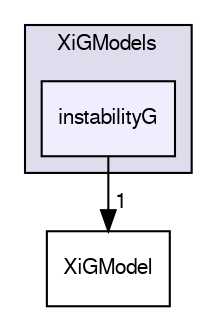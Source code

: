 digraph "applications/solvers/combustion/PDRFoam/XiModels/XiGModels/instabilityG" {
  bgcolor=transparent;
  compound=true
  node [ fontsize="10", fontname="FreeSans"];
  edge [ labelfontsize="10", labelfontname="FreeSans"];
  subgraph clusterdir_8466298f5f92a7096630ba54e6501d61 {
    graph [ bgcolor="#ddddee", pencolor="black", label="XiGModels" fontname="FreeSans", fontsize="10", URL="dir_8466298f5f92a7096630ba54e6501d61.html"]
  dir_2344a623fcf536f85b17680cc5c2d717 [shape=box, label="instabilityG", style="filled", fillcolor="#eeeeff", pencolor="black", URL="dir_2344a623fcf536f85b17680cc5c2d717.html"];
  }
  dir_30a376875544d288d5b7e930364c2096 [shape=box label="XiGModel" URL="dir_30a376875544d288d5b7e930364c2096.html"];
  dir_2344a623fcf536f85b17680cc5c2d717->dir_30a376875544d288d5b7e930364c2096 [headlabel="1", labeldistance=1.5 headhref="dir_000091_000093.html"];
}

